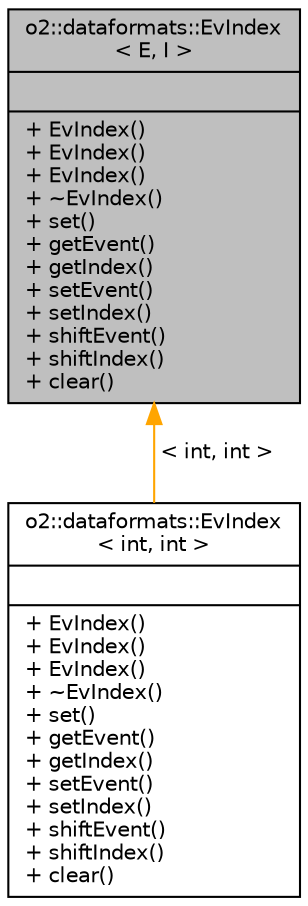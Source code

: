 digraph "o2::dataformats::EvIndex&lt; E, I &gt;"
{
 // INTERACTIVE_SVG=YES
  bgcolor="transparent";
  edge [fontname="Helvetica",fontsize="10",labelfontname="Helvetica",labelfontsize="10"];
  node [fontname="Helvetica",fontsize="10",shape=record];
  Node1 [label="{o2::dataformats::EvIndex\l\< E, I \>\n||+ EvIndex()\l+ EvIndex()\l+ EvIndex()\l+ ~EvIndex()\l+ set()\l+ getEvent()\l+ getIndex()\l+ setEvent()\l+ setIndex()\l+ shiftEvent()\l+ shiftIndex()\l+ clear()\l}",height=0.2,width=0.4,color="black", fillcolor="grey75", style="filled" fontcolor="black"];
  Node1 -> Node2 [dir="back",color="orange",fontsize="10",style="solid",label=" \< int, int \>" ,fontname="Helvetica"];
  Node2 [label="{o2::dataformats::EvIndex\l\< int, int \>\n||+ EvIndex()\l+ EvIndex()\l+ EvIndex()\l+ ~EvIndex()\l+ set()\l+ getEvent()\l+ getIndex()\l+ setEvent()\l+ setIndex()\l+ shiftEvent()\l+ shiftIndex()\l+ clear()\l}",height=0.2,width=0.4,color="black",URL="$d2/d74/classo2_1_1dataformats_1_1EvIndex.html"];
}

